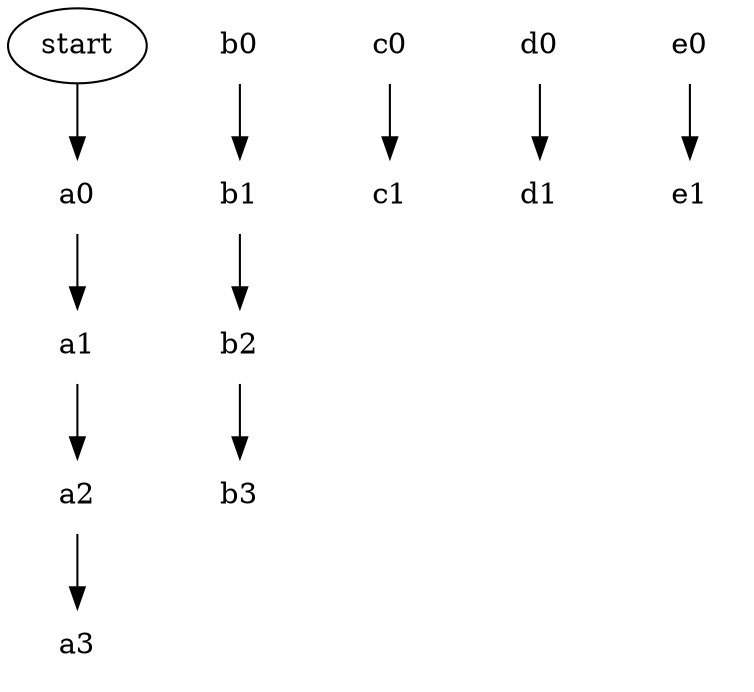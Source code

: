 digraph {
  subgraph github {
    style=filled;
    color=lightgrey;
    node [style=filled,color=white];
    a0 -> a1 -> a2 -> a3;
    label = "Github";
  }
  subgraph capta {
    label = "Capta";
    color=lightgrey;
    style=filled;
    node [style=filled,color=white];
    b0 -> b1 -> b2 -> b3;
  }
  subgraph capta_webhook {
    label = "Capta Webhook";
    color=lightgrey;
    style=filled;
    node [style=filled,color=white];
    c0 -> c1;
  }
  subgraph db {
    label = "Database";
    color=lightgrey;
    style=filled;
    node [style=filled,color=white];
    d0 -> d1;
  }
  subgraph s3 {
    label="S3";
    color=lightgrey;
    style=filled;
    node [style=filled,color=white];
    e0 -> e1;
  }

  start -> a0;
}
